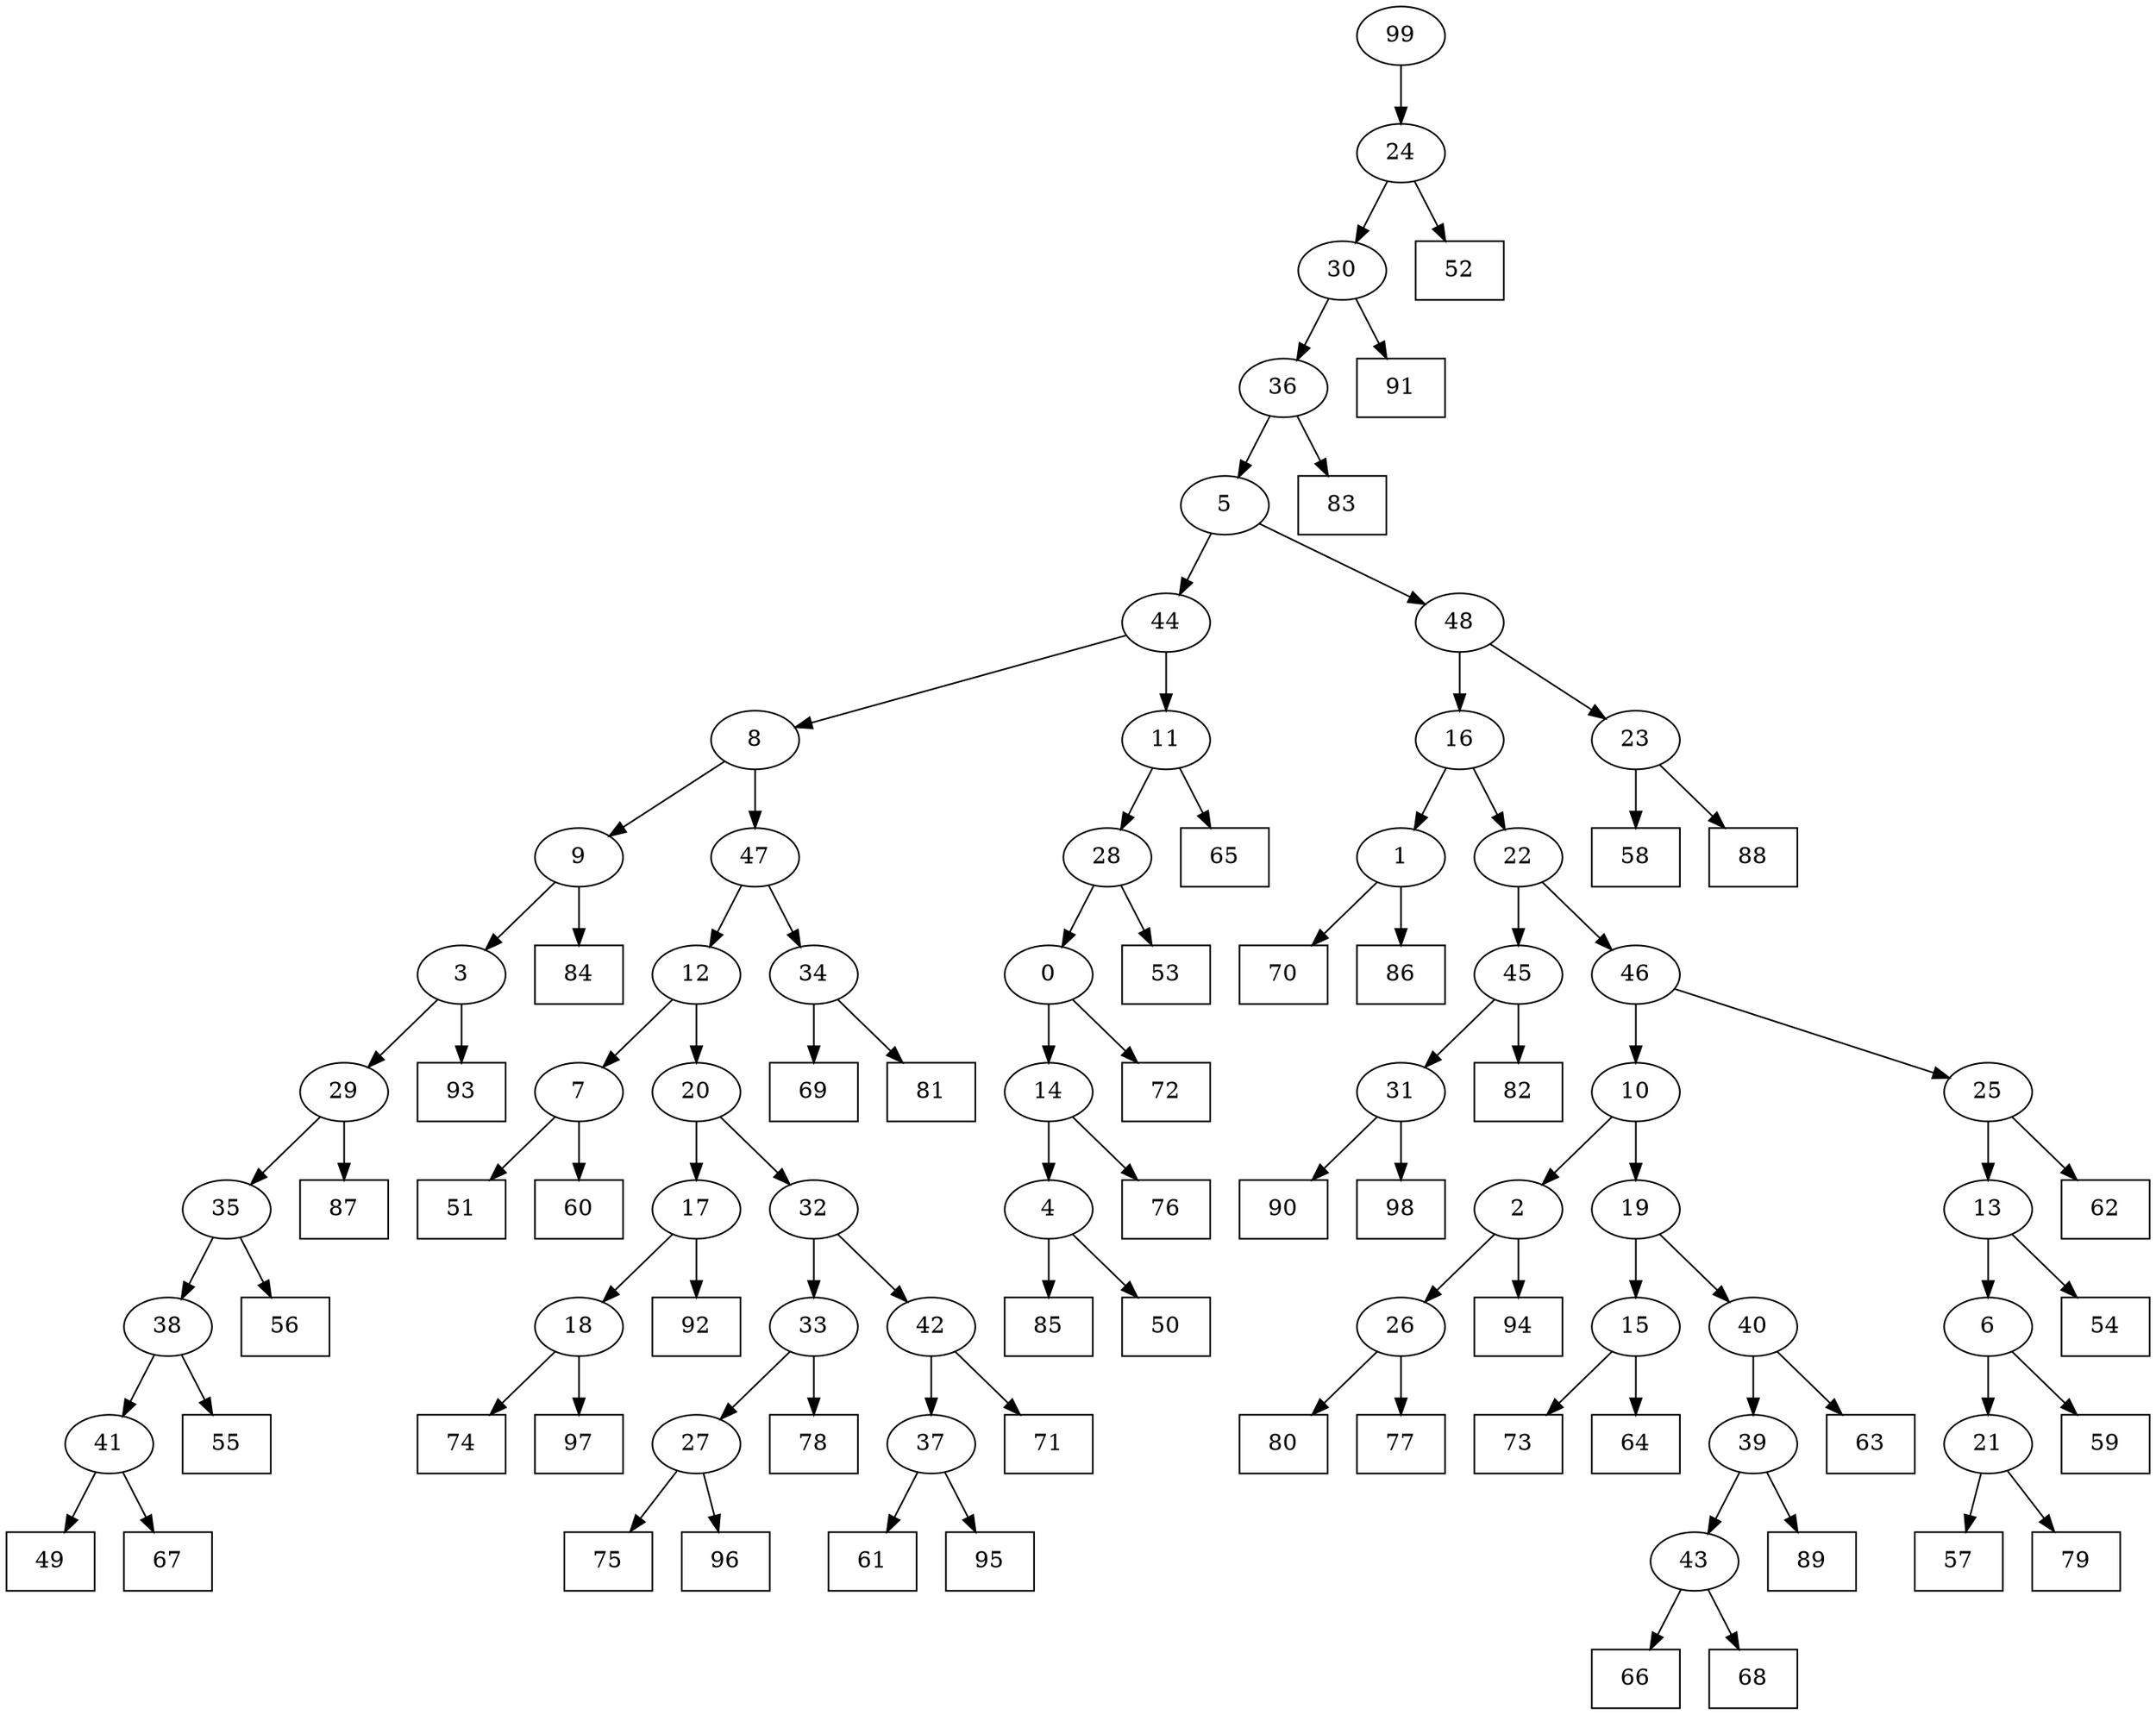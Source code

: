 digraph G {
0[label="0"];
1[label="1"];
2[label="2"];
3[label="3"];
4[label="4"];
5[label="5"];
6[label="6"];
7[label="7"];
8[label="8"];
9[label="9"];
10[label="10"];
11[label="11"];
12[label="12"];
13[label="13"];
14[label="14"];
15[label="15"];
16[label="16"];
17[label="17"];
18[label="18"];
19[label="19"];
20[label="20"];
21[label="21"];
22[label="22"];
23[label="23"];
24[label="24"];
25[label="25"];
26[label="26"];
27[label="27"];
28[label="28"];
29[label="29"];
30[label="30"];
31[label="31"];
32[label="32"];
33[label="33"];
34[label="34"];
35[label="35"];
36[label="36"];
37[label="37"];
38[label="38"];
39[label="39"];
40[label="40"];
41[label="41"];
42[label="42"];
43[label="43"];
44[label="44"];
45[label="45"];
46[label="46"];
47[label="47"];
48[label="48"];
49[shape=box,label="90"];
50[shape=box,label="58"];
51[shape=box,label="83"];
52[shape=box,label="49"];
53[shape=box,label="92"];
54[shape=box,label="71"];
55[shape=box,label="57"];
56[shape=box,label="75"];
57[shape=box,label="73"];
58[shape=box,label="53"];
59[shape=box,label="67"];
60[shape=box,label="91"];
61[shape=box,label="82"];
62[shape=box,label="52"];
63[shape=box,label="76"];
64[shape=box,label="66"];
65[shape=box,label="84"];
66[shape=box,label="94"];
67[shape=box,label="56"];
68[shape=box,label="96"];
69[shape=box,label="59"];
70[shape=box,label="65"];
71[shape=box,label="93"];
72[shape=box,label="89"];
73[shape=box,label="98"];
74[shape=box,label="85"];
75[shape=box,label="51"];
76[shape=box,label="60"];
77[shape=box,label="80"];
78[shape=box,label="72"];
79[shape=box,label="70"];
80[shape=box,label="54"];
81[shape=box,label="88"];
82[shape=box,label="69"];
83[shape=box,label="68"];
84[shape=box,label="61"];
85[shape=box,label="81"];
86[shape=box,label="64"];
87[shape=box,label="86"];
88[shape=box,label="55"];
89[shape=box,label="79"];
90[shape=box,label="50"];
91[shape=box,label="87"];
92[shape=box,label="74"];
93[shape=box,label="97"];
94[shape=box,label="95"];
95[shape=box,label="62"];
96[shape=box,label="78"];
97[shape=box,label="77"];
98[shape=box,label="63"];
99[label="99"];
36->51 ;
11->70 ;
2->26 ;
29->35 ;
14->63 ;
10->2 ;
44->8 ;
3->71 ;
19->40 ;
40->98 ;
1->87 ;
7->76 ;
37->84 ;
24->62 ;
0->78 ;
18->93 ;
99->24 ;
46->25 ;
34->82 ;
4->90 ;
2->66 ;
45->61 ;
44->11 ;
41->52 ;
21->89 ;
26->77 ;
40->39 ;
28->58 ;
9->65 ;
17->53 ;
8->9 ;
30->60 ;
42->37 ;
22->45 ;
31->49 ;
41->59 ;
30->36 ;
11->28 ;
37->94 ;
7->75 ;
27->68 ;
31->73 ;
12->20 ;
33->96 ;
42->54 ;
39->72 ;
46->10 ;
10->19 ;
17->18 ;
18->92 ;
38->41 ;
36->5 ;
5->44 ;
20->17 ;
5->48 ;
1->79 ;
13->80 ;
16->22 ;
22->46 ;
27->56 ;
24->30 ;
35->67 ;
19->15 ;
15->86 ;
26->97 ;
38->88 ;
6->69 ;
20->32 ;
32->42 ;
23->81 ;
6->21 ;
12->7 ;
43->64 ;
8->47 ;
47->12 ;
48->23 ;
23->50 ;
4->74 ;
48->16 ;
16->1 ;
25->95 ;
3->29 ;
29->91 ;
25->13 ;
13->6 ;
15->57 ;
14->4 ;
45->31 ;
28->0 ;
0->14 ;
9->3 ;
32->33 ;
33->27 ;
35->38 ;
47->34 ;
34->85 ;
21->55 ;
39->43 ;
43->83 ;
}
